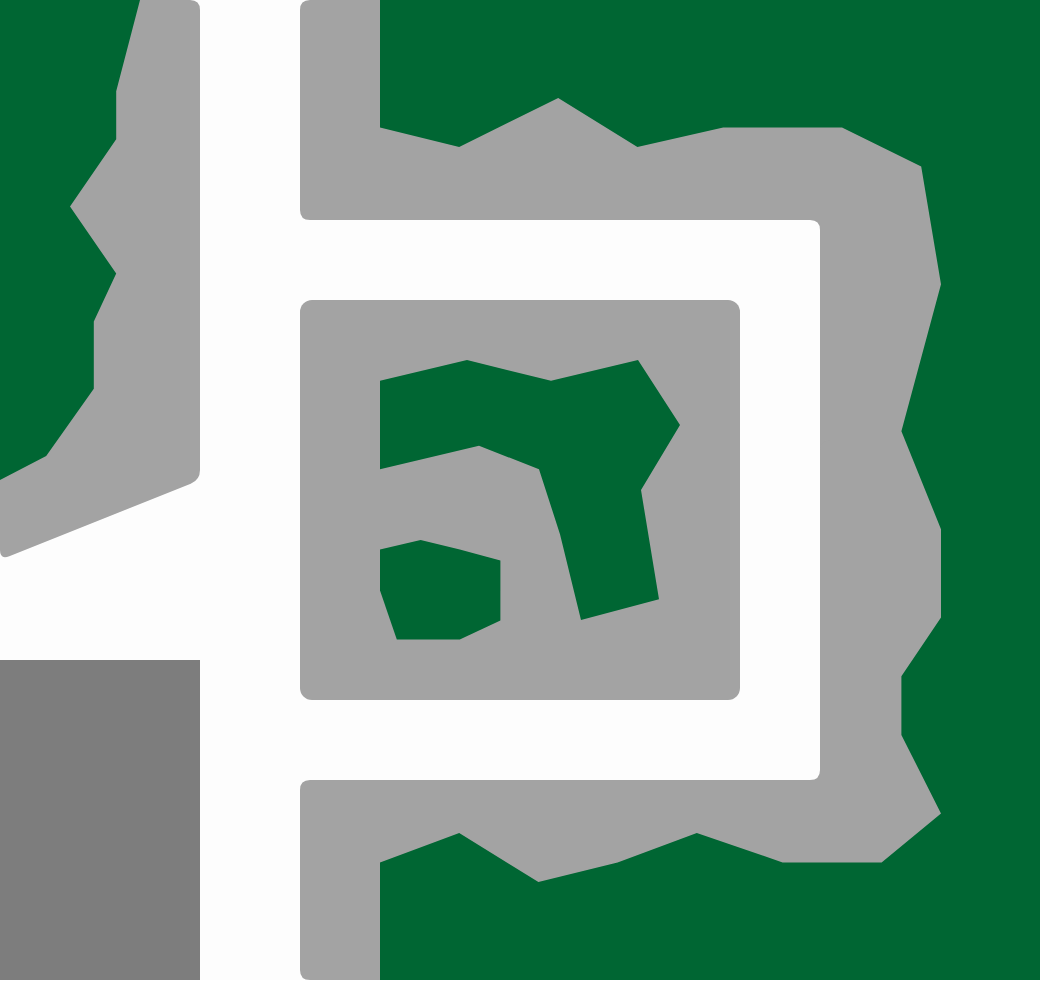 <mxfile version="17.4.0" type="github">
  <diagram id="aaI1xwEz6itGNzUrlcM6" name="Page-1">
    <mxGraphModel dx="1422" dy="754" grid="1" gridSize="10" guides="1" tooltips="1" connect="1" arrows="1" fold="1" page="1" pageScale="1" pageWidth="827" pageHeight="1169" math="0" shadow="0">
      <root>
        <mxCell id="0" />
        <mxCell id="4uLS4xOJOkkh1-fp7thj-1" value="Background" style="" parent="0" />
        <mxCell id="4uLS4xOJOkkh1-fp7thj-2" value="" style="rounded=0;whiteSpace=wrap;html=1;fillColor=#F5F5F5;fillOpacity=20;strokeColor=none;" vertex="1" parent="4uLS4xOJOkkh1-fp7thj-1">
          <mxGeometry x="290" y="160" width="520" height="490" as="geometry" />
        </mxCell>
        <mxCell id="4uLS4xOJOkkh1-fp7thj-3" value="Entrance" style="" parent="0" />
        <mxCell id="4uLS4xOJOkkh1-fp7thj-4" value="" style="rounded=0;whiteSpace=wrap;html=1;fillColor=#7D7D7D;strokeColor=none;fontColor=#ffffff;" vertex="1" parent="4uLS4xOJOkkh1-fp7thj-3">
          <mxGeometry x="290" y="490" width="100" height="160" as="geometry" />
        </mxCell>
        <mxCell id="4uLS4xOJOkkh1-fp7thj-5" value="" style="rounded=0;whiteSpace=wrap;html=1;" vertex="1" parent="4uLS4xOJOkkh1-fp7thj-3">
          <mxGeometry x="480" y="390" width="120" height="60" as="geometry" />
        </mxCell>
        <mxCell id="4uLS4xOJOkkh1-fp7thj-6" value="Matts" style="" parent="0" />
        <mxCell id="4uLS4xOJOkkh1-fp7thj-7" value="" style="shape=corner;whiteSpace=wrap;html=1;shadow=0;fontColor=default;strokeColor=none;strokeWidth=1;fillColor=#A3A3A3;gradientColor=none;rotation=90;dx=110;dy=110;rounded=1;arcSize=10;" vertex="1" parent="4uLS4xOJOkkh1-fp7thj-6">
          <mxGeometry x="500" y="100" width="250" height="370" as="geometry" />
        </mxCell>
        <mxCell id="4uLS4xOJOkkh1-fp7thj-8" value="" style="shape=corner;whiteSpace=wrap;html=1;shadow=0;fontColor=default;strokeColor=none;strokeWidth=1;fillColor=#A3A3A3;gradientColor=none;rotation=90;dx=100;dy=110;rounded=1;arcSize=10;flipH=1;" vertex="1" parent="4uLS4xOJOkkh1-fp7thj-6">
          <mxGeometry x="490" y="330" width="270" height="370" as="geometry" />
        </mxCell>
        <mxCell id="4uLS4xOJOkkh1-fp7thj-9" value="" style="rounded=0;whiteSpace=wrap;html=1;fillColor=#A3A3A3;strokeColor=none;rounded=1;arcSize=3;" vertex="1" parent="4uLS4xOJOkkh1-fp7thj-6">
          <mxGeometry x="440" y="310" width="220" height="200" as="geometry" />
        </mxCell>
        <mxCell id="4uLS4xOJOkkh1-fp7thj-10" value="" style="shape=manualInput;whiteSpace=wrap;html=1;rotation=-180;size=40;fillColor=#A3A3A3;strokeColor=none;rounded=1;arcSize=10;fontColor=default;shadow=0;strokeWidth=1;gradientColor=none;" vertex="1" parent="4uLS4xOJOkkh1-fp7thj-6">
          <mxGeometry x="290" y="160" width="100" height="280" as="geometry" />
        </mxCell>
        <mxCell id="4uLS4xOJOkkh1-fp7thj-11" value="Walls" style="" parent="0" />
        <mxCell id="4uLS4xOJOkkh1-fp7thj-12" value="" style="verticalLabelPosition=bottom;verticalAlign=top;html=1;shape=mxgraph.basic.polygon;polyCoords=[[1,0],[1,1],[0,1],[0,0.88],[0.12,0.85],[0.24,0.9],[0.36,0.88],[0.48,0.85],[0.61,0.88],[0.76,0.88],[0.85,0.83],[0.79,0.75],[0.79,0.69],[0.85,0.63],[0.85,0.54],[0.79,0.44],[0.85,0.29],[0.82,0.17],[0.7,0.13],[0.52,0.13],[0.39,0.15],[0.27,0.1],[0.12,0.15],[0,0.13],[0,0]];polyline=0;strokeWidth=1;perimeterSpacing=0;portConstraint=none;connectable=1;snapToPoint=0;perimeter=rectanglePerimeter;fixDash=1;collapsible=0;backgroundOutline=0;fillColor=#006633;strokeColor=none;rounded=0;" vertex="1" parent="4uLS4xOJOkkh1-fp7thj-11">
          <mxGeometry x="480" y="160" width="330" height="490" as="geometry" />
        </mxCell>
        <mxCell id="4uLS4xOJOkkh1-fp7thj-13" value="d" style="verticalLabelPosition=bottom;verticalAlign=top;html=1;shape=mxgraph.basic.polygon;polyCoords=[[0,0.08],[0.29,0],[0.57,0.08],[0.86,0],[1,0.25],[0.87,0.5],[0.93,0.92],[0.67,1],[0.6,0.67],[0.53,0.42],[0.33,0.33],[0,0.42]];polyline=0;shadow=0;strokeColor=none;strokeWidth=1;fillColor=#006633;gradientColor=none;fontColor=default;noLabel=1;rounded=0;" vertex="1" parent="4uLS4xOJOkkh1-fp7thj-11">
          <mxGeometry x="480" y="340" width="150" height="130" as="geometry" />
        </mxCell>
        <mxCell id="4uLS4xOJOkkh1-fp7thj-14" value="d" style="verticalLabelPosition=bottom;verticalAlign=top;html=1;shape=mxgraph.basic.polygon;polyCoords=[[0,0.08],[0.29,0],[0.57,0.08],[0.86,0.17],[0.86,0.67],[0.57,0.83],[0.14,0.83],[0.12,0.83],[0,0.42]];polyline=0;shadow=0;strokeColor=none;strokeWidth=1;fillColor=#006633;gradientColor=none;fontColor=default;noLabel=1;rounded=0;" vertex="1" parent="4uLS4xOJOkkh1-fp7thj-11">
          <mxGeometry x="480" y="430" width="70" height="60" as="geometry" />
        </mxCell>
        <mxCell id="4uLS4xOJOkkh1-fp7thj-15" value="d" style="verticalLabelPosition=bottom;verticalAlign=top;html=1;shape=mxgraph.basic.polygon;polyCoords=[[0,0],[1,0],[0.83,0.19],[0.83,0.29],[0.5,0.43],[0.83,0.57],[0.67,0.67],[0.67,0.81],[0.33,0.95],[0,1]];polyline=0;shadow=0;strokeColor=none;strokeWidth=1;fillColor=#006633;gradientColor=none;fontColor=default;noLabel=1;rounded=0;" vertex="1" parent="4uLS4xOJOkkh1-fp7thj-11">
          <mxGeometry x="290" y="160" width="70" height="240" as="geometry" />
        </mxCell>
      </root>
    </mxGraphModel>
  </diagram>
</mxfile>
